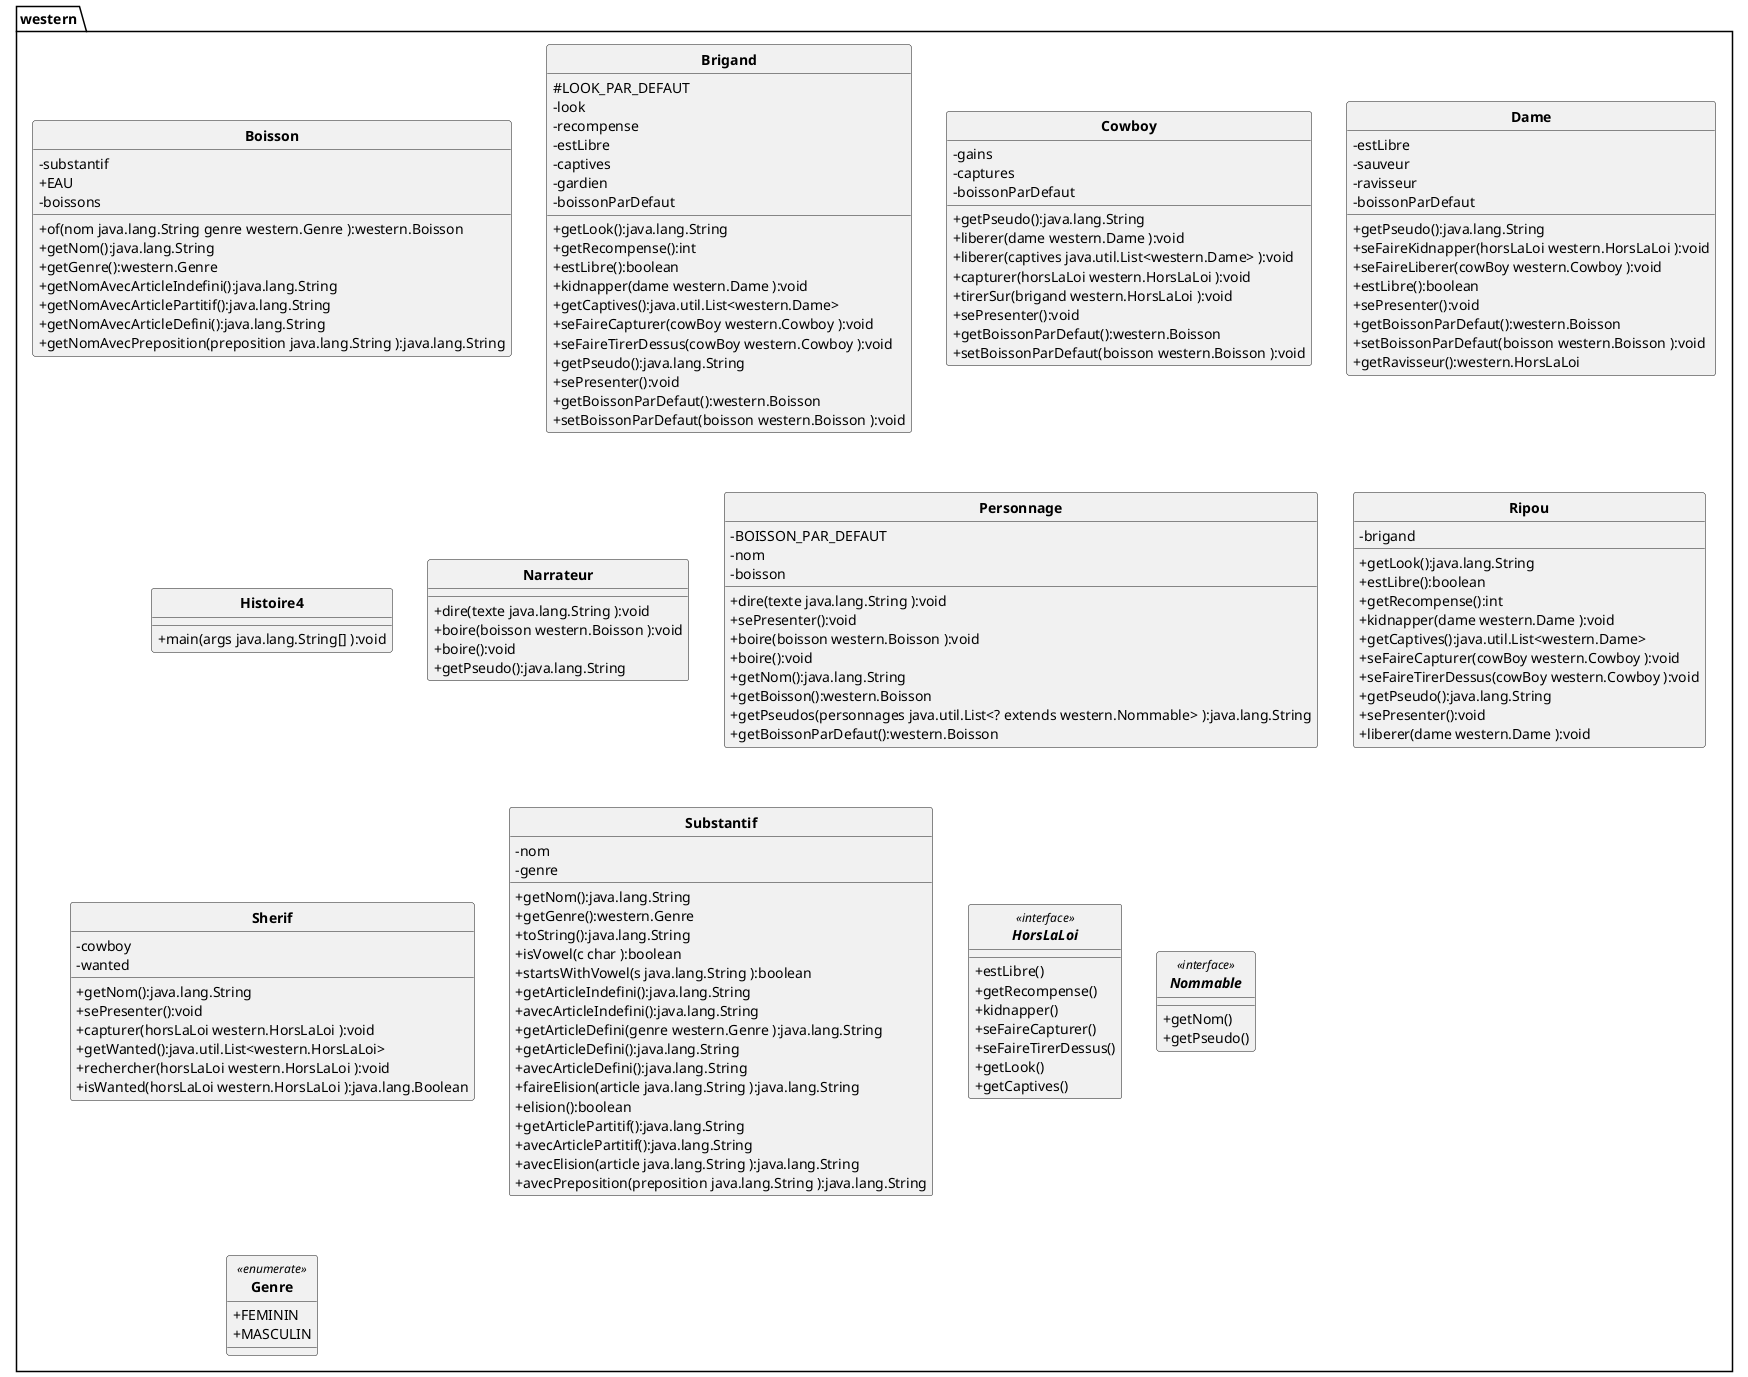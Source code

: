 @startuml
skinparam style strictuml
skinparam classFontStyle Bold
skinparam classAttributeIconSize 0
package western{
class Boisson {
  - substantif
  + EAU
  - boissons
  + of(nom java.lang.String genre western.Genre ):western.Boisson
  + getNom():java.lang.String
  + getGenre():western.Genre
  + getNomAvecArticleIndefini():java.lang.String
  + getNomAvecArticlePartitif():java.lang.String
  + getNomAvecArticleDefini():java.lang.String
  + getNomAvecPreposition(preposition java.lang.String ):java.lang.String
}

class Brigand {
  # LOOK_PAR_DEFAUT
  - look
  - recompense
  - estLibre
  - captives
  - gardien
  + getLook():java.lang.String
  + getRecompense():int
  + estLibre():boolean
  + kidnapper(dame western.Dame ):void
  + getCaptives():java.util.List<western.Dame>
  + seFaireCapturer(cowBoy western.Cowboy ):void
  + seFaireTirerDessus(cowBoy western.Cowboy ):void
  + getPseudo():java.lang.String
  + sePresenter():void
  - boissonParDefaut
  + getBoissonParDefaut():western.Boisson
  + setBoissonParDefaut(boisson western.Boisson ):void
}

class Cowboy {
  - gains
  - captures
  + getPseudo():java.lang.String
  + liberer(dame western.Dame ):void
  + liberer(captives java.util.List<western.Dame> ):void
  + capturer(horsLaLoi western.HorsLaLoi ):void
  + tirerSur(brigand western.HorsLaLoi ):void
  + sePresenter():void
  - boissonParDefaut
  + getBoissonParDefaut():western.Boisson
  + setBoissonParDefaut(boisson western.Boisson ):void
}

class Dame {
  - estLibre
  - sauveur
  - ravisseur
  + getPseudo():java.lang.String
  + seFaireKidnapper(horsLaLoi western.HorsLaLoi ):void
  + seFaireLiberer(cowBoy western.Cowboy ):void
  + estLibre():boolean
  + sePresenter():void
  - boissonParDefaut
  + getBoissonParDefaut():western.Boisson
  + setBoissonParDefaut(boisson western.Boisson ):void
  + getRavisseur():western.HorsLaLoi
}

class Histoire4 {
  + main(args java.lang.String[] ):void
}

class Narrateur {
  + dire(texte java.lang.String ):void
  + boire(boisson western.Boisson ):void
  + boire():void
  + getPseudo():java.lang.String
}

class Personnage {
  - BOISSON_PAR_DEFAUT
  - nom
  - boisson
  + dire(texte java.lang.String ):void
  + sePresenter():void
  + boire(boisson western.Boisson ):void
  + boire():void
  + getNom():java.lang.String
  + getBoisson():western.Boisson
  + getPseudos(personnages java.util.List<? extends western.Nommable> ):java.lang.String
  + getBoissonParDefaut():western.Boisson
}

class Ripou {
  - brigand
  + getLook():java.lang.String
  + estLibre():boolean
  + getRecompense():int
  + kidnapper(dame western.Dame ):void
  + getCaptives():java.util.List<western.Dame>
  + seFaireCapturer(cowBoy western.Cowboy ):void
  + seFaireTirerDessus(cowBoy western.Cowboy ):void
  + getPseudo():java.lang.String
  + sePresenter():void
  + liberer(dame western.Dame ):void
}

class Sherif {
  - cowboy
  - wanted
  + getNom():java.lang.String
  + sePresenter():void
  + capturer(horsLaLoi western.HorsLaLoi ):void
  + getWanted():java.util.List<western.HorsLaLoi>
  + rechercher(horsLaLoi western.HorsLaLoi ):void
  + isWanted(horsLaLoi western.HorsLaLoi ):java.lang.Boolean
}

class Substantif {
  - nom
  - genre
  + getNom():java.lang.String
  + getGenre():western.Genre
  + toString():java.lang.String
  + isVowel(c char ):boolean
  + startsWithVowel(s java.lang.String ):boolean
  + getArticleIndefini():java.lang.String
  + avecArticleIndefini():java.lang.String
  + getArticleDefini(genre western.Genre ):java.lang.String
  + getArticleDefini():java.lang.String
  + avecArticleDefini():java.lang.String
  + faireElision(article java.lang.String ):java.lang.String
  + elision():boolean
  + getArticlePartitif():java.lang.String
  + avecArticlePartitif():java.lang.String
  + avecElision(article java.lang.String ):java.lang.String
  + avecPreposition(preposition java.lang.String ):java.lang.String
}

interface HorsLaLoi <<interface>> {
  + estLibre()
  + getRecompense()
  + kidnapper()
  + seFaireCapturer()
  + seFaireTirerDessus()
  + getLook()
  + getCaptives()
}

interface Nommable <<interface>> {
  + getNom()
  + getPseudo()
}

enum Genre <<enumerate>> {
  + FEMININ
  + MASCULIN
}

}
@enduml
